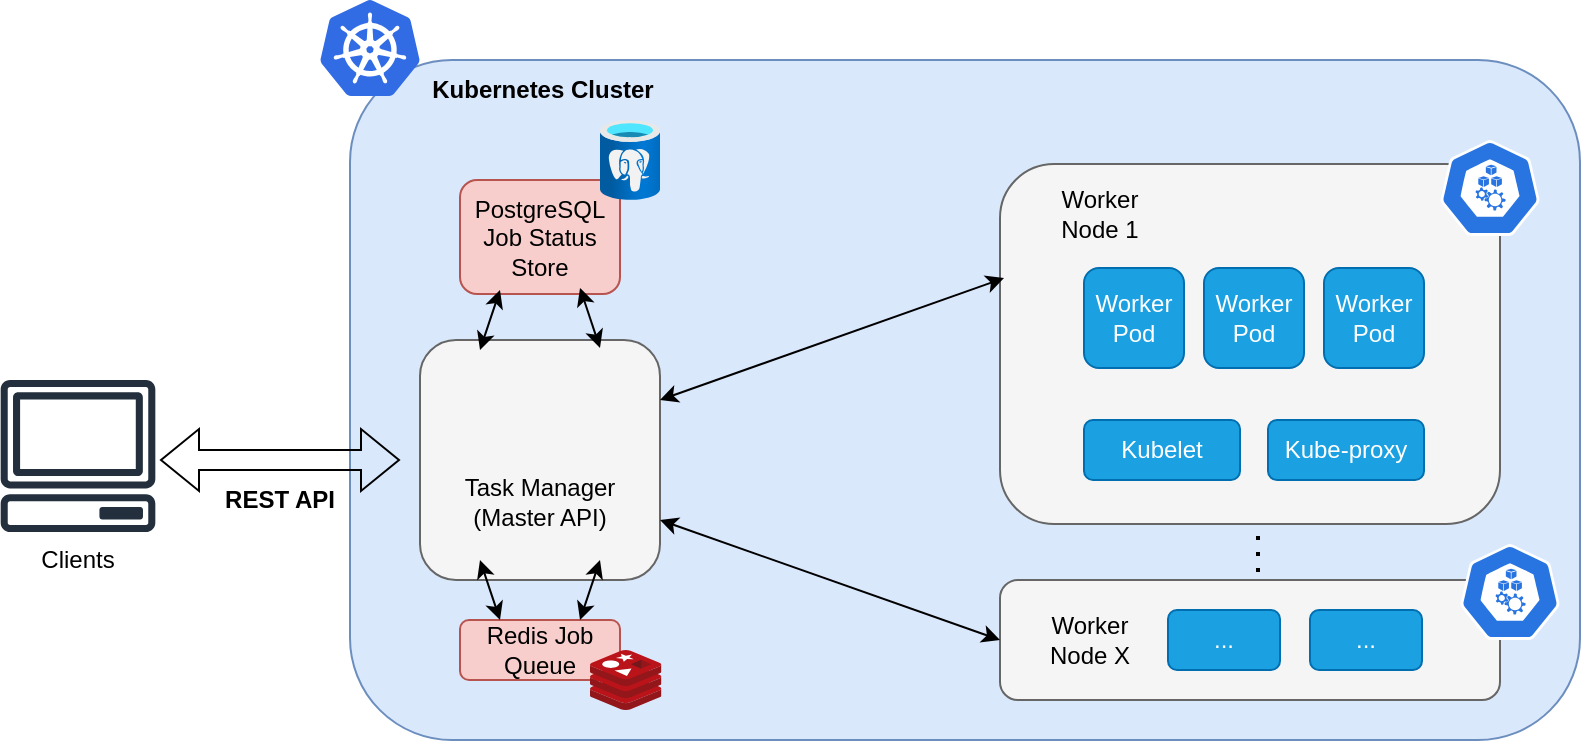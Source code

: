 <mxfile version="21.6.1" type="device">
  <diagram name="Page-1" id="LNPsIEWc0G-XSbIO982r">
    <mxGraphModel dx="2074" dy="1148" grid="1" gridSize="10" guides="1" tooltips="1" connect="1" arrows="1" fold="1" page="1" pageScale="1" pageWidth="850" pageHeight="1100" math="0" shadow="0">
      <root>
        <mxCell id="0" />
        <mxCell id="1" parent="0" />
        <mxCell id="M1DWvYW75hTVUkg5Gfjc-26" value="" style="rounded=1;whiteSpace=wrap;html=1;fillColor=#dae8fc;strokeColor=#6c8ebf;" parent="1" vertex="1">
          <mxGeometry x="205" y="320" width="615" height="340" as="geometry" />
        </mxCell>
        <mxCell id="M1DWvYW75hTVUkg5Gfjc-1" value="" style="whiteSpace=wrap;html=1;aspect=fixed;rounded=1;fillColor=#f5f5f5;strokeColor=#666666;fontColor=#333333;" parent="1" vertex="1">
          <mxGeometry x="240" y="460" width="120" height="120" as="geometry" />
        </mxCell>
        <mxCell id="M1DWvYW75hTVUkg5Gfjc-2" value="" style="shape=image;html=1;verticalAlign=top;verticalLabelPosition=bottom;labelBackgroundColor=#ffffff;imageAspect=0;aspect=fixed;image=https://cdn2.iconfinder.com/data/icons/boxicons-logos/24/bxl-spring-boot-128.png" parent="1" vertex="1">
          <mxGeometry x="305" y="477.5" width="40" height="40" as="geometry" />
        </mxCell>
        <mxCell id="M1DWvYW75hTVUkg5Gfjc-4" value="Redis Job Queue" style="rounded=1;whiteSpace=wrap;html=1;fillColor=#f8cecc;strokeColor=#b85450;" parent="1" vertex="1">
          <mxGeometry x="260" y="600" width="80" height="30" as="geometry" />
        </mxCell>
        <mxCell id="M1DWvYW75hTVUkg5Gfjc-3" value="" style="image;sketch=0;aspect=fixed;html=1;points=[];align=center;fontSize=12;image=img/lib/mscae/Cache_Redis_Product.svg;" parent="1" vertex="1">
          <mxGeometry x="325" y="615" width="35.71" height="30" as="geometry" />
        </mxCell>
        <mxCell id="M1DWvYW75hTVUkg5Gfjc-5" value="" style="shape=image;html=1;verticalAlign=top;verticalLabelPosition=bottom;labelBackgroundColor=#ffffff;imageAspect=0;aspect=fixed;image=https://cdn1.iconfinder.com/data/icons/unicons-line-vol-3/24/docker-128.png" parent="1" vertex="1">
          <mxGeometry x="240" y="610" width="45" height="45" as="geometry" />
        </mxCell>
        <mxCell id="M1DWvYW75hTVUkg5Gfjc-6" value="" style="shape=image;html=1;verticalAlign=top;verticalLabelPosition=bottom;labelBackgroundColor=#ffffff;imageAspect=0;aspect=fixed;image=https://cdn1.iconfinder.com/data/icons/unicons-line-vol-3/24/docker-128.png" parent="1" vertex="1">
          <mxGeometry x="250" y="470" width="55" height="55" as="geometry" />
        </mxCell>
        <mxCell id="M1DWvYW75hTVUkg5Gfjc-11" value="" style="shape=flexArrow;endArrow=classic;startArrow=classic;html=1;rounded=0;" parent="1" edge="1">
          <mxGeometry width="100" height="100" relative="1" as="geometry">
            <mxPoint x="110" y="520" as="sourcePoint" />
            <mxPoint x="230" y="520" as="targetPoint" />
          </mxGeometry>
        </mxCell>
        <mxCell id="M1DWvYW75hTVUkg5Gfjc-13" value="" style="sketch=0;outlineConnect=0;fontColor=#232F3E;gradientColor=none;fillColor=#232F3D;strokeColor=none;dashed=0;verticalLabelPosition=bottom;verticalAlign=top;align=center;html=1;fontSize=12;fontStyle=0;aspect=fixed;pointerEvents=1;shape=mxgraph.aws4.client;" parent="1" vertex="1">
          <mxGeometry x="30" y="480" width="78" height="76" as="geometry" />
        </mxCell>
        <mxCell id="M1DWvYW75hTVUkg5Gfjc-14" value="" style="endArrow=classic;startArrow=classic;html=1;rounded=0;entryX=0.25;entryY=0.917;entryDx=0;entryDy=0;entryPerimeter=0;exitX=0.25;exitY=0;exitDx=0;exitDy=0;" parent="1" source="M1DWvYW75hTVUkg5Gfjc-4" target="M1DWvYW75hTVUkg5Gfjc-1" edge="1">
          <mxGeometry width="50" height="50" relative="1" as="geometry">
            <mxPoint x="150" y="680" as="sourcePoint" />
            <mxPoint x="200" y="630" as="targetPoint" />
          </mxGeometry>
        </mxCell>
        <mxCell id="M1DWvYW75hTVUkg5Gfjc-15" value="" style="endArrow=classic;startArrow=classic;html=1;rounded=0;exitX=0.25;exitY=0;exitDx=0;exitDy=0;entryX=0.75;entryY=0.917;entryDx=0;entryDy=0;entryPerimeter=0;" parent="1" target="M1DWvYW75hTVUkg5Gfjc-1" edge="1">
          <mxGeometry width="50" height="50" relative="1" as="geometry">
            <mxPoint x="320" y="600" as="sourcePoint" />
            <mxPoint x="310" y="570" as="targetPoint" />
          </mxGeometry>
        </mxCell>
        <mxCell id="M1DWvYW75hTVUkg5Gfjc-17" value="Clients" style="text;html=1;strokeColor=none;fillColor=none;align=center;verticalAlign=middle;whiteSpace=wrap;rounded=0;" parent="1" vertex="1">
          <mxGeometry x="39" y="555" width="60" height="30" as="geometry" />
        </mxCell>
        <mxCell id="M1DWvYW75hTVUkg5Gfjc-18" value="REST API" style="text;html=1;strokeColor=none;fillColor=none;align=center;verticalAlign=middle;whiteSpace=wrap;rounded=0;fontStyle=1" parent="1" vertex="1">
          <mxGeometry x="140" y="524" width="60" height="32" as="geometry" />
        </mxCell>
        <mxCell id="M1DWvYW75hTVUkg5Gfjc-19" value="" style="rounded=1;whiteSpace=wrap;html=1;fillColor=#f5f5f5;strokeColor=#666666;fontColor=#333333;" parent="1" vertex="1">
          <mxGeometry x="530" y="372" width="250" height="180" as="geometry" />
        </mxCell>
        <mxCell id="M1DWvYW75hTVUkg5Gfjc-20" value="Worker Node 1" style="text;html=1;strokeColor=none;fillColor=none;align=center;verticalAlign=middle;whiteSpace=wrap;rounded=0;" parent="1" vertex="1">
          <mxGeometry x="550" y="382" width="60" height="30" as="geometry" />
        </mxCell>
        <mxCell id="M1DWvYW75hTVUkg5Gfjc-21" value="" style="rounded=1;whiteSpace=wrap;html=1;fillColor=#f5f5f5;strokeColor=#666666;fontColor=#333333;" parent="1" vertex="1">
          <mxGeometry x="530" y="580" width="250" height="60" as="geometry" />
        </mxCell>
        <mxCell id="M1DWvYW75hTVUkg5Gfjc-22" value="Worker Node X" style="text;html=1;strokeColor=none;fillColor=none;align=center;verticalAlign=middle;whiteSpace=wrap;rounded=0;" parent="1" vertex="1">
          <mxGeometry x="545" y="595" width="60" height="30" as="geometry" />
        </mxCell>
        <mxCell id="M1DWvYW75hTVUkg5Gfjc-24" value="" style="sketch=0;html=1;dashed=0;whitespace=wrap;fillColor=#2875E2;strokeColor=#ffffff;points=[[0.005,0.63,0],[0.1,0.2,0],[0.9,0.2,0],[0.5,0,0],[0.995,0.63,0],[0.72,0.99,0],[0.5,1,0],[0.28,0.99,0]];verticalLabelPosition=bottom;align=center;verticalAlign=top;shape=mxgraph.kubernetes.icon;prIcon=node" parent="1" vertex="1">
          <mxGeometry x="750" y="360" width="50" height="48" as="geometry" />
        </mxCell>
        <mxCell id="M1DWvYW75hTVUkg5Gfjc-25" value="" style="sketch=0;html=1;dashed=0;whitespace=wrap;fillColor=#2875E2;strokeColor=#ffffff;points=[[0.005,0.63,0],[0.1,0.2,0],[0.9,0.2,0],[0.5,0,0],[0.995,0.63,0],[0.72,0.99,0],[0.5,1,0],[0.28,0.99,0]];verticalLabelPosition=bottom;align=center;verticalAlign=top;shape=mxgraph.kubernetes.icon;prIcon=node" parent="1" vertex="1">
          <mxGeometry x="760" y="562" width="50" height="48" as="geometry" />
        </mxCell>
        <mxCell id="M1DWvYW75hTVUkg5Gfjc-27" value="Kubernetes Cluster" style="text;html=1;strokeColor=none;fillColor=none;align=center;verticalAlign=middle;whiteSpace=wrap;rounded=0;fontStyle=1" parent="1" vertex="1">
          <mxGeometry x="240" y="320" width="122.5" height="30" as="geometry" />
        </mxCell>
        <mxCell id="M1DWvYW75hTVUkg5Gfjc-28" value="Worker Pod" style="rounded=1;whiteSpace=wrap;html=1;fillColor=#1ba1e2;strokeColor=#006EAF;fontColor=#ffffff;" parent="1" vertex="1">
          <mxGeometry x="572" y="424" width="50" height="50" as="geometry" />
        </mxCell>
        <mxCell id="M1DWvYW75hTVUkg5Gfjc-29" value="Worker Pod" style="rounded=1;whiteSpace=wrap;html=1;fillColor=#1ba1e2;strokeColor=#006EAF;fontColor=#ffffff;" parent="1" vertex="1">
          <mxGeometry x="632" y="424" width="50" height="50" as="geometry" />
        </mxCell>
        <mxCell id="M1DWvYW75hTVUkg5Gfjc-30" value="Worker Pod" style="rounded=1;whiteSpace=wrap;html=1;fillColor=#1ba1e2;strokeColor=#006EAF;fontColor=#ffffff;" parent="1" vertex="1">
          <mxGeometry x="692" y="424" width="50" height="50" as="geometry" />
        </mxCell>
        <mxCell id="M1DWvYW75hTVUkg5Gfjc-34" value="" style="shape=image;html=1;verticalAlign=top;verticalLabelPosition=bottom;labelBackgroundColor=#ffffff;imageAspect=0;aspect=fixed;image=https://cdn1.iconfinder.com/data/icons/unicons-line-vol-3/24/docker-128.png" parent="1" vertex="1">
          <mxGeometry x="560" y="412" width="30" height="30" as="geometry" />
        </mxCell>
        <mxCell id="M1DWvYW75hTVUkg5Gfjc-35" value="" style="shape=image;html=1;verticalAlign=top;verticalLabelPosition=bottom;labelBackgroundColor=#ffffff;imageAspect=0;aspect=fixed;image=https://cdn1.iconfinder.com/data/icons/unicons-line-vol-3/24/docker-128.png" parent="1" vertex="1">
          <mxGeometry x="622" y="412" width="30" height="30" as="geometry" />
        </mxCell>
        <mxCell id="M1DWvYW75hTVUkg5Gfjc-38" value="" style="shape=image;html=1;verticalAlign=top;verticalLabelPosition=bottom;labelBackgroundColor=#ffffff;imageAspect=0;aspect=fixed;image=https://cdn1.iconfinder.com/data/icons/unicons-line-vol-3/24/docker-128.png" parent="1" vertex="1">
          <mxGeometry x="685" y="412" width="30" height="30" as="geometry" />
        </mxCell>
        <mxCell id="M1DWvYW75hTVUkg5Gfjc-39" value="Kubelet" style="rounded=1;whiteSpace=wrap;html=1;fillColor=#1ba1e2;fontColor=#ffffff;strokeColor=#006EAF;" parent="1" vertex="1">
          <mxGeometry x="572" y="500" width="78" height="30" as="geometry" />
        </mxCell>
        <mxCell id="M1DWvYW75hTVUkg5Gfjc-40" value="Kube-proxy" style="rounded=1;whiteSpace=wrap;html=1;fillColor=#1ba1e2;fontColor=#ffffff;strokeColor=#006EAF;" parent="1" vertex="1">
          <mxGeometry x="664" y="500" width="78" height="30" as="geometry" />
        </mxCell>
        <mxCell id="M1DWvYW75hTVUkg5Gfjc-41" value="" style="image;sketch=0;aspect=fixed;html=1;points=[];align=center;fontSize=12;image=img/lib/mscae/Kubernetes.svg;" parent="1" vertex="1">
          <mxGeometry x="190" y="290" width="50" height="48" as="geometry" />
        </mxCell>
        <mxCell id="M1DWvYW75hTVUkg5Gfjc-42" value="" style="endArrow=classic;startArrow=classic;html=1;rounded=0;exitX=1;exitY=0.25;exitDx=0;exitDy=0;entryX=0.008;entryY=0.317;entryDx=0;entryDy=0;entryPerimeter=0;" parent="1" source="M1DWvYW75hTVUkg5Gfjc-1" target="M1DWvYW75hTVUkg5Gfjc-19" edge="1">
          <mxGeometry width="50" height="50" relative="1" as="geometry">
            <mxPoint x="480" y="447" as="sourcePoint" />
            <mxPoint x="530" y="397" as="targetPoint" />
          </mxGeometry>
        </mxCell>
        <mxCell id="M1DWvYW75hTVUkg5Gfjc-43" value="" style="endArrow=classic;startArrow=classic;html=1;rounded=0;entryX=0;entryY=0.5;entryDx=0;entryDy=0;" parent="1" target="M1DWvYW75hTVUkg5Gfjc-21" edge="1">
          <mxGeometry width="50" height="50" relative="1" as="geometry">
            <mxPoint x="360" y="550" as="sourcePoint" />
            <mxPoint x="410" y="500" as="targetPoint" />
          </mxGeometry>
        </mxCell>
        <mxCell id="M1DWvYW75hTVUkg5Gfjc-44" value="PostgreSQL Job Status Store" style="rounded=1;whiteSpace=wrap;html=1;fillColor=#f8cecc;strokeColor=#b85450;" parent="1" vertex="1">
          <mxGeometry x="260" y="380" width="80" height="57" as="geometry" />
        </mxCell>
        <mxCell id="M1DWvYW75hTVUkg5Gfjc-45" value="" style="image;aspect=fixed;html=1;points=[];align=center;fontSize=12;image=img/lib/azure2/databases/Azure_Database_PostgreSQL_Server.svg;" parent="1" vertex="1">
          <mxGeometry x="330" y="350" width="30" height="40" as="geometry" />
        </mxCell>
        <mxCell id="M1DWvYW75hTVUkg5Gfjc-47" value="..." style="rounded=1;whiteSpace=wrap;html=1;fillColor=#1ba1e2;fontColor=#ffffff;strokeColor=#006EAF;" parent="1" vertex="1">
          <mxGeometry x="614" y="595" width="56" height="30" as="geometry" />
        </mxCell>
        <mxCell id="M1DWvYW75hTVUkg5Gfjc-48" value="..." style="rounded=1;whiteSpace=wrap;html=1;fillColor=#1ba1e2;fontColor=#ffffff;strokeColor=#006EAF;" parent="1" vertex="1">
          <mxGeometry x="685" y="595" width="56" height="30" as="geometry" />
        </mxCell>
        <mxCell id="M1DWvYW75hTVUkg5Gfjc-49" value="" style="endArrow=classic;startArrow=classic;html=1;rounded=0;exitX=0.25;exitY=0;exitDx=0;exitDy=0;entryX=0.75;entryY=0.917;entryDx=0;entryDy=0;entryPerimeter=0;" parent="1" edge="1">
          <mxGeometry width="50" height="50" relative="1" as="geometry">
            <mxPoint x="270" y="465" as="sourcePoint" />
            <mxPoint x="280" y="435" as="targetPoint" />
          </mxGeometry>
        </mxCell>
        <mxCell id="M1DWvYW75hTVUkg5Gfjc-50" value="" style="endArrow=classic;startArrow=classic;html=1;rounded=0;entryX=0.25;entryY=0.917;entryDx=0;entryDy=0;entryPerimeter=0;exitX=0.25;exitY=0;exitDx=0;exitDy=0;" parent="1" edge="1">
          <mxGeometry width="50" height="50" relative="1" as="geometry">
            <mxPoint x="330" y="463.96" as="sourcePoint" />
            <mxPoint x="320" y="433.96" as="targetPoint" />
          </mxGeometry>
        </mxCell>
        <mxCell id="M1DWvYW75hTVUkg5Gfjc-51" value="Task Manager (Master API)" style="text;html=1;strokeColor=none;fillColor=none;align=center;verticalAlign=middle;whiteSpace=wrap;rounded=0;" parent="1" vertex="1">
          <mxGeometry x="255" y="526" width="90" height="30" as="geometry" />
        </mxCell>
        <mxCell id="M1DWvYW75hTVUkg5Gfjc-52" value="" style="endArrow=none;dashed=1;html=1;dashPattern=1 3;strokeWidth=2;rounded=0;" parent="1" edge="1">
          <mxGeometry width="50" height="50" relative="1" as="geometry">
            <mxPoint x="659" y="576" as="sourcePoint" />
            <mxPoint x="659" y="558" as="targetPoint" />
          </mxGeometry>
        </mxCell>
      </root>
    </mxGraphModel>
  </diagram>
</mxfile>
